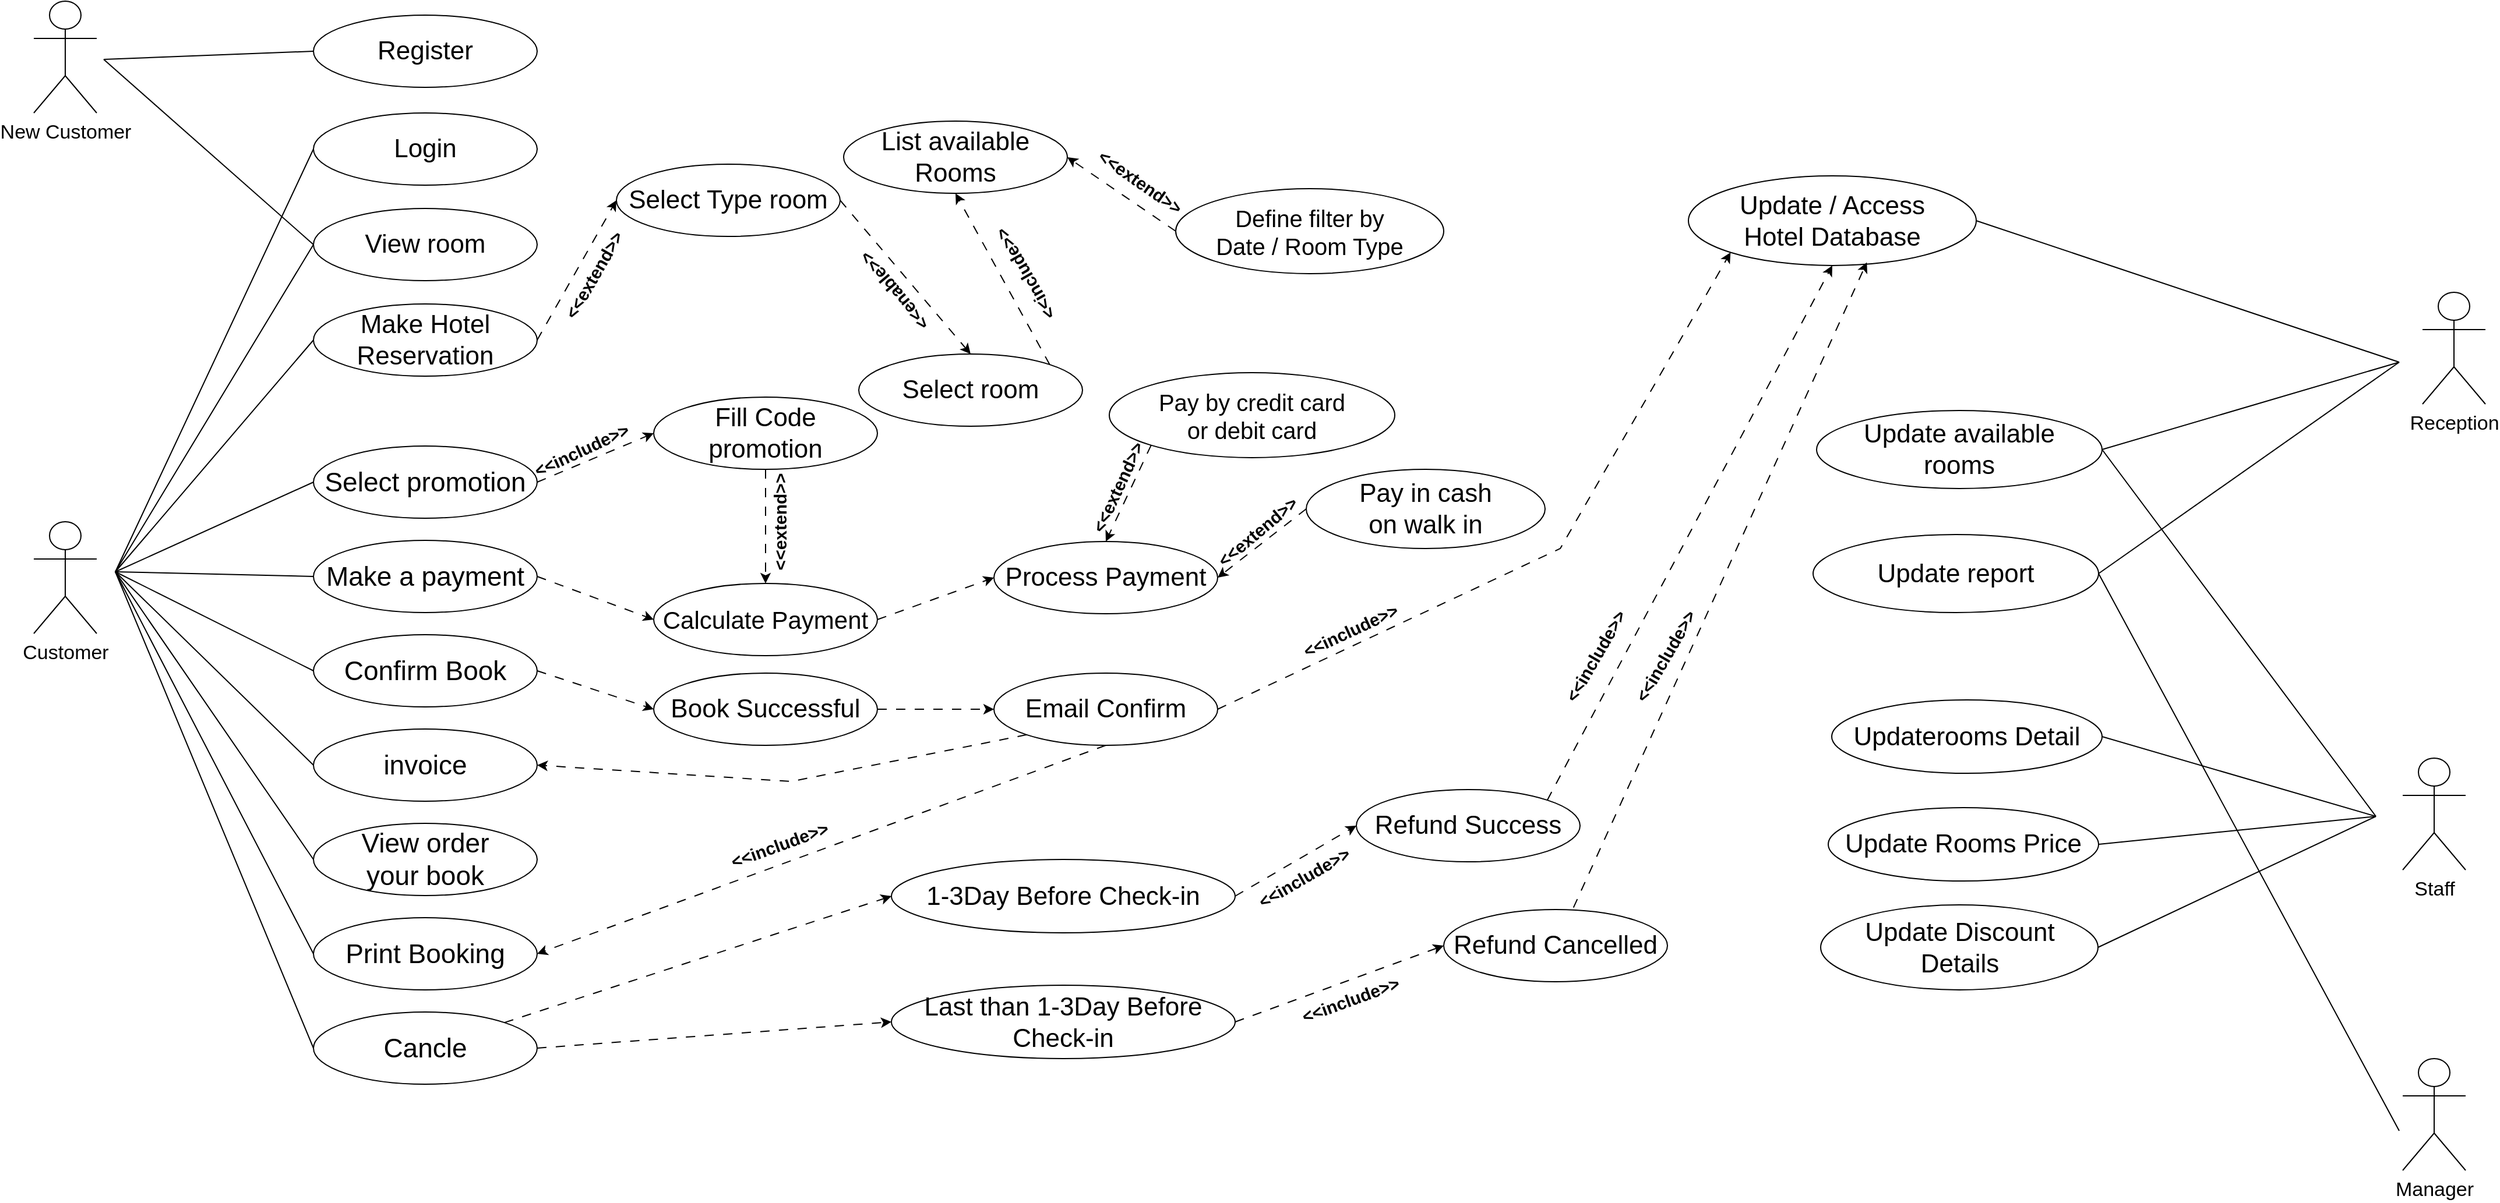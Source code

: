 <mxfile version="21.7.4" type="github">
  <diagram name="Page-1" id="PbKWOQbX_1PaZ53Zm29W">
    <mxGraphModel dx="3660" dy="1973" grid="1" gridSize="10" guides="1" tooltips="1" connect="1" arrows="1" fold="1" page="1" pageScale="1" pageWidth="1100" pageHeight="850" background="#ffffff" math="0" shadow="0">
      <root>
        <mxCell id="0" />
        <mxCell id="1" parent="0" />
        <mxCell id="abd4hCFFGXDO6NItZaRm-1" value="&lt;font style=&quot;font-size: 17px;&quot;&gt;New Customer&lt;/font&gt;" style="shape=umlActor;verticalLabelPosition=bottom;verticalAlign=top;html=1;outlineConnect=0;" parent="1" vertex="1">
          <mxGeometry x="80" y="50" width="54" height="96" as="geometry" />
        </mxCell>
        <mxCell id="HL9QSUcujs9zinH3Ey6S-8" style="edgeStyle=none;shape=connector;rounded=0;orthogonalLoop=1;jettySize=auto;html=1;exitX=0;exitY=0.5;exitDx=0;exitDy=0;labelBackgroundColor=default;fontFamily=Helvetica;fontSize=11;fontColor=default;endArrow=none;endFill=0;" parent="1" source="abd4hCFFGXDO6NItZaRm-3" edge="1">
          <mxGeometry relative="1" as="geometry">
            <mxPoint x="140" y="100" as="targetPoint" />
          </mxGeometry>
        </mxCell>
        <mxCell id="abd4hCFFGXDO6NItZaRm-3" value="&lt;font style=&quot;font-size: 22px;&quot;&gt;Register&lt;/font&gt;" style="ellipse;whiteSpace=wrap;html=1;" parent="1" vertex="1">
          <mxGeometry x="320" y="62" width="192" height="62" as="geometry" />
        </mxCell>
        <mxCell id="HL9QSUcujs9zinH3Ey6S-12" style="edgeStyle=none;shape=connector;rounded=0;orthogonalLoop=1;jettySize=auto;html=1;exitX=0;exitY=0.5;exitDx=0;exitDy=0;labelBackgroundColor=default;fontFamily=Helvetica;fontSize=11;fontColor=default;endArrow=none;endFill=0;" parent="1" source="abd4hCFFGXDO6NItZaRm-5" edge="1">
          <mxGeometry relative="1" as="geometry">
            <mxPoint x="150" y="540" as="targetPoint" />
          </mxGeometry>
        </mxCell>
        <mxCell id="abd4hCFFGXDO6NItZaRm-5" value="&lt;font style=&quot;font-size: 22px;&quot;&gt;Login&lt;/font&gt;" style="ellipse;whiteSpace=wrap;html=1;" parent="1" vertex="1">
          <mxGeometry x="320" y="146" width="192" height="62" as="geometry" />
        </mxCell>
        <mxCell id="HL9QSUcujs9zinH3Ey6S-15" style="edgeStyle=none;shape=connector;rounded=0;orthogonalLoop=1;jettySize=auto;html=1;exitX=0;exitY=0.5;exitDx=0;exitDy=0;labelBackgroundColor=default;fontFamily=Helvetica;fontSize=11;fontColor=default;endArrow=none;endFill=0;" parent="1" source="abd4hCFFGXDO6NItZaRm-6" edge="1">
          <mxGeometry relative="1" as="geometry">
            <mxPoint x="150" y="540" as="targetPoint" />
          </mxGeometry>
        </mxCell>
        <mxCell id="HL9QSUcujs9zinH3Ey6S-35" style="edgeStyle=none;shape=connector;rounded=0;orthogonalLoop=1;jettySize=auto;html=1;exitX=1;exitY=0.5;exitDx=0;exitDy=0;entryX=0;entryY=0.5;entryDx=0;entryDy=0;dashed=1;dashPattern=8 8;labelBackgroundColor=default;strokeColor=default;fontFamily=Helvetica;fontSize=11;fontColor=default;endArrow=classic;endFill=1;" parent="1" source="abd4hCFFGXDO6NItZaRm-6" target="abd4hCFFGXDO6NItZaRm-19" edge="1">
          <mxGeometry relative="1" as="geometry" />
        </mxCell>
        <mxCell id="abd4hCFFGXDO6NItZaRm-6" value="&lt;font style=&quot;font-size: 23px;&quot;&gt;Select promotion&lt;/font&gt;" style="ellipse;whiteSpace=wrap;html=1;" parent="1" vertex="1">
          <mxGeometry x="320" y="432" width="192" height="62" as="geometry" />
        </mxCell>
        <mxCell id="HL9QSUcujs9zinH3Ey6S-14" style="edgeStyle=none;shape=connector;rounded=0;orthogonalLoop=1;jettySize=auto;html=1;exitX=0;exitY=0.5;exitDx=0;exitDy=0;labelBackgroundColor=default;fontFamily=Helvetica;fontSize=11;fontColor=default;endArrow=none;endFill=0;" parent="1" source="abd4hCFFGXDO6NItZaRm-7" edge="1">
          <mxGeometry relative="1" as="geometry">
            <mxPoint x="150" y="540" as="targetPoint" />
          </mxGeometry>
        </mxCell>
        <mxCell id="HL9QSUcujs9zinH3Ey6S-28" style="edgeStyle=none;shape=connector;rounded=0;orthogonalLoop=1;jettySize=auto;html=1;exitX=1;exitY=0.5;exitDx=0;exitDy=0;entryX=0;entryY=0.5;entryDx=0;entryDy=0;labelBackgroundColor=default;fontFamily=Helvetica;fontSize=11;fontColor=default;endArrow=classic;endFill=1;dashed=1;dashPattern=8 8;" parent="1" source="abd4hCFFGXDO6NItZaRm-7" target="abd4hCFFGXDO6NItZaRm-16" edge="1">
          <mxGeometry relative="1" as="geometry" />
        </mxCell>
        <mxCell id="abd4hCFFGXDO6NItZaRm-7" value="&lt;font style=&quot;font-size: 22px;&quot;&gt;Make Hotel Reservation&lt;/font&gt;" style="ellipse;whiteSpace=wrap;html=1;" parent="1" vertex="1">
          <mxGeometry x="320" y="310" width="192" height="62" as="geometry" />
        </mxCell>
        <mxCell id="HL9QSUcujs9zinH3Ey6S-11" style="edgeStyle=none;shape=connector;rounded=0;orthogonalLoop=1;jettySize=auto;html=1;exitX=0;exitY=0.5;exitDx=0;exitDy=0;labelBackgroundColor=default;fontFamily=Helvetica;fontSize=11;fontColor=default;endArrow=none;endFill=0;" parent="1" source="abd4hCFFGXDO6NItZaRm-8" edge="1">
          <mxGeometry relative="1" as="geometry">
            <mxPoint x="140" y="100" as="targetPoint" />
          </mxGeometry>
        </mxCell>
        <mxCell id="HL9QSUcujs9zinH3Ey6S-13" style="edgeStyle=none;shape=connector;rounded=0;orthogonalLoop=1;jettySize=auto;html=1;exitX=0;exitY=0.5;exitDx=0;exitDy=0;labelBackgroundColor=default;fontFamily=Helvetica;fontSize=11;fontColor=default;endArrow=none;endFill=0;" parent="1" source="abd4hCFFGXDO6NItZaRm-8" edge="1">
          <mxGeometry relative="1" as="geometry">
            <mxPoint x="150" y="540" as="targetPoint" />
          </mxGeometry>
        </mxCell>
        <mxCell id="abd4hCFFGXDO6NItZaRm-8" value="&lt;font style=&quot;font-size: 22px;&quot;&gt;View room&lt;/font&gt;" style="ellipse;whiteSpace=wrap;html=1;" parent="1" vertex="1">
          <mxGeometry x="320" y="228" width="192" height="62" as="geometry" />
        </mxCell>
        <mxCell id="abd4hCFFGXDO6NItZaRm-9" value="&lt;font style=&quot;font-size: 17px;&quot;&gt;Customer&lt;/font&gt;" style="shape=umlActor;verticalLabelPosition=bottom;verticalAlign=top;html=1;outlineConnect=0;" parent="1" vertex="1">
          <mxGeometry x="80" y="497" width="54" height="96" as="geometry" />
        </mxCell>
        <mxCell id="HL9QSUcujs9zinH3Ey6S-16" style="edgeStyle=none;shape=connector;rounded=0;orthogonalLoop=1;jettySize=auto;html=1;exitX=0;exitY=0.5;exitDx=0;exitDy=0;labelBackgroundColor=default;fontFamily=Helvetica;fontSize=11;fontColor=default;endArrow=none;endFill=0;" parent="1" source="abd4hCFFGXDO6NItZaRm-10" edge="1">
          <mxGeometry relative="1" as="geometry">
            <mxPoint x="150" y="540" as="targetPoint" />
          </mxGeometry>
        </mxCell>
        <mxCell id="HL9QSUcujs9zinH3Ey6S-37" style="edgeStyle=none;shape=connector;rounded=0;orthogonalLoop=1;jettySize=auto;html=1;exitX=1;exitY=0.5;exitDx=0;exitDy=0;entryX=0;entryY=0.5;entryDx=0;entryDy=0;dashed=1;dashPattern=8 8;labelBackgroundColor=default;strokeColor=default;fontFamily=Helvetica;fontSize=11;fontColor=default;endArrow=classic;endFill=1;" parent="1" source="abd4hCFFGXDO6NItZaRm-10" target="abd4hCFFGXDO6NItZaRm-20" edge="1">
          <mxGeometry relative="1" as="geometry" />
        </mxCell>
        <mxCell id="abd4hCFFGXDO6NItZaRm-10" value="&lt;font style=&quot;font-size: 23px;&quot;&gt;Make a payment&lt;/font&gt;" style="ellipse;whiteSpace=wrap;html=1;" parent="1" vertex="1">
          <mxGeometry x="320" y="513" width="192" height="62" as="geometry" />
        </mxCell>
        <mxCell id="HL9QSUcujs9zinH3Ey6S-17" style="edgeStyle=none;shape=connector;rounded=0;orthogonalLoop=1;jettySize=auto;html=1;exitX=0;exitY=0.5;exitDx=0;exitDy=0;labelBackgroundColor=default;fontFamily=Helvetica;fontSize=11;fontColor=default;endArrow=none;endFill=0;" parent="1" source="abd4hCFFGXDO6NItZaRm-11" edge="1">
          <mxGeometry relative="1" as="geometry">
            <mxPoint x="150" y="540" as="targetPoint" />
          </mxGeometry>
        </mxCell>
        <mxCell id="HL9QSUcujs9zinH3Ey6S-39" style="edgeStyle=none;shape=connector;rounded=0;orthogonalLoop=1;jettySize=auto;html=1;exitX=1;exitY=0.5;exitDx=0;exitDy=0;entryX=0;entryY=0.5;entryDx=0;entryDy=0;dashed=1;dashPattern=8 8;labelBackgroundColor=default;strokeColor=default;fontFamily=Helvetica;fontSize=11;fontColor=default;endArrow=classic;endFill=1;" parent="1" source="abd4hCFFGXDO6NItZaRm-11" target="abd4hCFFGXDO6NItZaRm-21" edge="1">
          <mxGeometry relative="1" as="geometry" />
        </mxCell>
        <mxCell id="abd4hCFFGXDO6NItZaRm-11" value="&lt;font style=&quot;font-size: 23px;&quot;&gt;Confirm Book&lt;/font&gt;" style="ellipse;whiteSpace=wrap;html=1;" parent="1" vertex="1">
          <mxGeometry x="320" y="594" width="192" height="62" as="geometry" />
        </mxCell>
        <mxCell id="HL9QSUcujs9zinH3Ey6S-19" style="edgeStyle=none;shape=connector;rounded=0;orthogonalLoop=1;jettySize=auto;html=1;exitX=0;exitY=0.5;exitDx=0;exitDy=0;labelBackgroundColor=default;fontFamily=Helvetica;fontSize=11;fontColor=default;endArrow=none;endFill=0;" parent="1" source="abd4hCFFGXDO6NItZaRm-12" edge="1">
          <mxGeometry relative="1" as="geometry">
            <mxPoint x="150" y="540" as="targetPoint" />
          </mxGeometry>
        </mxCell>
        <mxCell id="abd4hCFFGXDO6NItZaRm-12" value="&lt;font style=&quot;font-size: 23px;&quot;&gt;View order&lt;br&gt;your book&lt;/font&gt;" style="ellipse;whiteSpace=wrap;html=1;" parent="1" vertex="1">
          <mxGeometry x="320" y="756" width="192" height="62" as="geometry" />
        </mxCell>
        <mxCell id="HL9QSUcujs9zinH3Ey6S-18" style="edgeStyle=none;shape=connector;rounded=0;orthogonalLoop=1;jettySize=auto;html=1;exitX=0;exitY=0.5;exitDx=0;exitDy=0;labelBackgroundColor=default;fontFamily=Helvetica;fontSize=11;fontColor=default;endArrow=none;endFill=0;" parent="1" source="abd4hCFFGXDO6NItZaRm-13" edge="1">
          <mxGeometry relative="1" as="geometry">
            <mxPoint x="150" y="540" as="targetPoint" />
          </mxGeometry>
        </mxCell>
        <mxCell id="abd4hCFFGXDO6NItZaRm-13" value="&lt;font style=&quot;font-size: 23px;&quot;&gt;invoice&lt;/font&gt;" style="ellipse;whiteSpace=wrap;html=1;" parent="1" vertex="1">
          <mxGeometry x="320" y="675" width="192" height="62" as="geometry" />
        </mxCell>
        <mxCell id="HL9QSUcujs9zinH3Ey6S-21" style="edgeStyle=none;shape=connector;rounded=0;orthogonalLoop=1;jettySize=auto;html=1;exitX=0;exitY=0.5;exitDx=0;exitDy=0;labelBackgroundColor=default;fontFamily=Helvetica;fontSize=11;fontColor=default;endArrow=none;endFill=0;" parent="1" source="abd4hCFFGXDO6NItZaRm-14" edge="1">
          <mxGeometry relative="1" as="geometry">
            <mxPoint x="150" y="540" as="targetPoint" />
          </mxGeometry>
        </mxCell>
        <mxCell id="HL9QSUcujs9zinH3Ey6S-43" style="edgeStyle=none;shape=connector;rounded=0;orthogonalLoop=1;jettySize=auto;html=1;exitX=1;exitY=0;exitDx=0;exitDy=0;entryX=0;entryY=0.5;entryDx=0;entryDy=0;dashed=1;dashPattern=8 8;labelBackgroundColor=default;strokeColor=default;fontFamily=Helvetica;fontSize=11;fontColor=default;endArrow=classic;endFill=1;" parent="1" source="abd4hCFFGXDO6NItZaRm-14" target="abd4hCFFGXDO6NItZaRm-40" edge="1">
          <mxGeometry relative="1" as="geometry" />
        </mxCell>
        <mxCell id="HL9QSUcujs9zinH3Ey6S-44" style="edgeStyle=none;shape=connector;rounded=0;orthogonalLoop=1;jettySize=auto;html=1;exitX=1;exitY=0.5;exitDx=0;exitDy=0;entryX=0;entryY=0.5;entryDx=0;entryDy=0;dashed=1;dashPattern=8 8;labelBackgroundColor=default;strokeColor=default;fontFamily=Helvetica;fontSize=11;fontColor=default;endArrow=classic;endFill=1;" parent="1" source="abd4hCFFGXDO6NItZaRm-14" target="abd4hCFFGXDO6NItZaRm-41" edge="1">
          <mxGeometry relative="1" as="geometry" />
        </mxCell>
        <mxCell id="abd4hCFFGXDO6NItZaRm-14" value="&lt;font style=&quot;font-size: 23px;&quot;&gt;Cancle&lt;/font&gt;" style="ellipse;whiteSpace=wrap;html=1;" parent="1" vertex="1">
          <mxGeometry x="320" y="918" width="192" height="62" as="geometry" />
        </mxCell>
        <mxCell id="HL9QSUcujs9zinH3Ey6S-20" style="edgeStyle=none;shape=connector;rounded=0;orthogonalLoop=1;jettySize=auto;html=1;exitX=0;exitY=0.5;exitDx=0;exitDy=0;labelBackgroundColor=default;fontFamily=Helvetica;fontSize=11;fontColor=default;endArrow=none;endFill=0;" parent="1" source="abd4hCFFGXDO6NItZaRm-15" edge="1">
          <mxGeometry relative="1" as="geometry">
            <mxPoint x="150" y="540" as="targetPoint" />
          </mxGeometry>
        </mxCell>
        <mxCell id="abd4hCFFGXDO6NItZaRm-15" value="&lt;font style=&quot;font-size: 23px;&quot;&gt;Print Booking&lt;/font&gt;" style="ellipse;whiteSpace=wrap;html=1;" parent="1" vertex="1">
          <mxGeometry x="320" y="837" width="192" height="62" as="geometry" />
        </mxCell>
        <mxCell id="HL9QSUcujs9zinH3Ey6S-29" style="edgeStyle=none;shape=connector;rounded=0;orthogonalLoop=1;jettySize=auto;html=1;exitX=1;exitY=0.5;exitDx=0;exitDy=0;entryX=0.5;entryY=0;entryDx=0;entryDy=0;dashed=1;dashPattern=8 8;labelBackgroundColor=default;strokeColor=default;fontFamily=Helvetica;fontSize=11;fontColor=default;endArrow=classic;endFill=1;" parent="1" source="abd4hCFFGXDO6NItZaRm-16" target="abd4hCFFGXDO6NItZaRm-17" edge="1">
          <mxGeometry relative="1" as="geometry" />
        </mxCell>
        <mxCell id="abd4hCFFGXDO6NItZaRm-16" value="&lt;font style=&quot;font-size: 22px;&quot;&gt;Select Type room&lt;/font&gt;" style="ellipse;whiteSpace=wrap;html=1;" parent="1" vertex="1">
          <mxGeometry x="580" y="190" width="192" height="62" as="geometry" />
        </mxCell>
        <mxCell id="HL9QSUcujs9zinH3Ey6S-30" style="edgeStyle=none;shape=connector;rounded=0;orthogonalLoop=1;jettySize=auto;html=1;exitX=1;exitY=0;exitDx=0;exitDy=0;entryX=0.5;entryY=1;entryDx=0;entryDy=0;dashed=1;dashPattern=8 8;labelBackgroundColor=default;strokeColor=default;fontFamily=Helvetica;fontSize=11;fontColor=default;endArrow=classic;endFill=1;" parent="1" source="abd4hCFFGXDO6NItZaRm-17" target="abd4hCFFGXDO6NItZaRm-18" edge="1">
          <mxGeometry relative="1" as="geometry" />
        </mxCell>
        <mxCell id="abd4hCFFGXDO6NItZaRm-17" value="&lt;font style=&quot;font-size: 22px;&quot;&gt;Select room&lt;/font&gt;" style="ellipse;whiteSpace=wrap;html=1;" parent="1" vertex="1">
          <mxGeometry x="788" y="353" width="192" height="62" as="geometry" />
        </mxCell>
        <mxCell id="abd4hCFFGXDO6NItZaRm-18" value="&lt;font style=&quot;font-size: 22px;&quot;&gt;List available Rooms&lt;/font&gt;" style="ellipse;whiteSpace=wrap;html=1;" parent="1" vertex="1">
          <mxGeometry x="775" y="153" width="192" height="62" as="geometry" />
        </mxCell>
        <mxCell id="HL9QSUcujs9zinH3Ey6S-36" style="edgeStyle=none;shape=connector;rounded=0;orthogonalLoop=1;jettySize=auto;html=1;exitX=0.5;exitY=1;exitDx=0;exitDy=0;entryX=0.5;entryY=0;entryDx=0;entryDy=0;dashed=1;dashPattern=8 8;labelBackgroundColor=default;strokeColor=default;fontFamily=Helvetica;fontSize=11;fontColor=default;endArrow=classic;endFill=1;" parent="1" source="abd4hCFFGXDO6NItZaRm-19" target="abd4hCFFGXDO6NItZaRm-20" edge="1">
          <mxGeometry relative="1" as="geometry" />
        </mxCell>
        <mxCell id="abd4hCFFGXDO6NItZaRm-19" value="&lt;font style=&quot;font-size: 22px;&quot;&gt;Fill Code promotion&lt;/font&gt;" style="ellipse;whiteSpace=wrap;html=1;" parent="1" vertex="1">
          <mxGeometry x="612" y="390" width="192" height="62" as="geometry" />
        </mxCell>
        <mxCell id="HL9QSUcujs9zinH3Ey6S-38" style="edgeStyle=none;shape=connector;rounded=0;orthogonalLoop=1;jettySize=auto;html=1;exitX=1;exitY=0.5;exitDx=0;exitDy=0;entryX=0;entryY=0.5;entryDx=0;entryDy=0;dashed=1;dashPattern=8 8;labelBackgroundColor=default;strokeColor=default;fontFamily=Helvetica;fontSize=11;fontColor=default;endArrow=classic;endFill=1;" parent="1" source="abd4hCFFGXDO6NItZaRm-20" target="abd4hCFFGXDO6NItZaRm-23" edge="1">
          <mxGeometry relative="1" as="geometry" />
        </mxCell>
        <mxCell id="abd4hCFFGXDO6NItZaRm-20" value="&lt;font style=&quot;font-size: 21px;&quot;&gt;Calculate Payment&lt;/font&gt;" style="ellipse;whiteSpace=wrap;html=1;" parent="1" vertex="1">
          <mxGeometry x="612" y="550" width="192" height="62" as="geometry" />
        </mxCell>
        <mxCell id="HL9QSUcujs9zinH3Ey6S-40" style="edgeStyle=none;shape=connector;rounded=0;orthogonalLoop=1;jettySize=auto;html=1;exitX=1;exitY=0.5;exitDx=0;exitDy=0;entryX=0;entryY=0.5;entryDx=0;entryDy=0;dashed=1;dashPattern=8 8;labelBackgroundColor=default;strokeColor=default;fontFamily=Helvetica;fontSize=11;fontColor=default;endArrow=classic;endFill=1;" parent="1" source="abd4hCFFGXDO6NItZaRm-21" target="abd4hCFFGXDO6NItZaRm-22" edge="1">
          <mxGeometry relative="1" as="geometry" />
        </mxCell>
        <mxCell id="abd4hCFFGXDO6NItZaRm-21" value="&lt;font style=&quot;font-size: 22px;&quot;&gt;Book Successful&lt;/font&gt;" style="ellipse;whiteSpace=wrap;html=1;" parent="1" vertex="1">
          <mxGeometry x="612" y="627" width="192" height="62" as="geometry" />
        </mxCell>
        <mxCell id="HL9QSUcujs9zinH3Ey6S-41" style="edgeStyle=none;shape=connector;rounded=0;orthogonalLoop=1;jettySize=auto;html=1;exitX=0;exitY=1;exitDx=0;exitDy=0;entryX=1;entryY=0.5;entryDx=0;entryDy=0;dashed=1;dashPattern=8 8;labelBackgroundColor=default;strokeColor=default;fontFamily=Helvetica;fontSize=11;fontColor=default;endArrow=classic;endFill=1;" parent="1" source="abd4hCFFGXDO6NItZaRm-22" target="abd4hCFFGXDO6NItZaRm-13" edge="1">
          <mxGeometry relative="1" as="geometry">
            <Array as="points">
              <mxPoint x="730" y="720" />
            </Array>
          </mxGeometry>
        </mxCell>
        <mxCell id="HL9QSUcujs9zinH3Ey6S-42" style="edgeStyle=none;shape=connector;rounded=0;orthogonalLoop=1;jettySize=auto;html=1;exitX=0.5;exitY=1;exitDx=0;exitDy=0;entryX=1;entryY=0.5;entryDx=0;entryDy=0;dashed=1;dashPattern=8 8;labelBackgroundColor=default;strokeColor=default;fontFamily=Helvetica;fontSize=11;fontColor=default;endArrow=classic;endFill=1;" parent="1" source="abd4hCFFGXDO6NItZaRm-22" target="abd4hCFFGXDO6NItZaRm-15" edge="1">
          <mxGeometry relative="1" as="geometry" />
        </mxCell>
        <mxCell id="HL9QSUcujs9zinH3Ey6S-47" style="edgeStyle=none;shape=connector;rounded=0;orthogonalLoop=1;jettySize=auto;html=1;exitX=1;exitY=0.5;exitDx=0;exitDy=0;entryX=0;entryY=1;entryDx=0;entryDy=0;dashed=1;dashPattern=8 8;labelBackgroundColor=default;strokeColor=default;fontFamily=Helvetica;fontSize=11;fontColor=default;endArrow=classic;endFill=1;" parent="1" source="abd4hCFFGXDO6NItZaRm-22" target="abd4hCFFGXDO6NItZaRm-32" edge="1">
          <mxGeometry relative="1" as="geometry">
            <Array as="points">
              <mxPoint x="1390" y="520" />
            </Array>
          </mxGeometry>
        </mxCell>
        <mxCell id="abd4hCFFGXDO6NItZaRm-22" value="&lt;font style=&quot;font-size: 22px;&quot;&gt;Email Confirm&lt;/font&gt;" style="ellipse;whiteSpace=wrap;html=1;" parent="1" vertex="1">
          <mxGeometry x="904" y="627" width="192" height="62" as="geometry" />
        </mxCell>
        <mxCell id="abd4hCFFGXDO6NItZaRm-23" value="&lt;font style=&quot;font-size: 22px;&quot;&gt;Process Payment&lt;/font&gt;" style="ellipse;whiteSpace=wrap;html=1;" parent="1" vertex="1">
          <mxGeometry x="904" y="514" width="192" height="62" as="geometry" />
        </mxCell>
        <mxCell id="HL9QSUcujs9zinH3Ey6S-33" style="edgeStyle=none;shape=connector;rounded=0;orthogonalLoop=1;jettySize=auto;html=1;exitX=0;exitY=1;exitDx=0;exitDy=0;entryX=0.5;entryY=0;entryDx=0;entryDy=0;dashed=1;dashPattern=8 8;labelBackgroundColor=default;strokeColor=default;fontFamily=Helvetica;fontSize=11;fontColor=default;endArrow=classic;endFill=1;" parent="1" source="abd4hCFFGXDO6NItZaRm-24" target="abd4hCFFGXDO6NItZaRm-23" edge="1">
          <mxGeometry relative="1" as="geometry" />
        </mxCell>
        <mxCell id="abd4hCFFGXDO6NItZaRm-24" value="&lt;font style=&quot;font-size: 20px;&quot;&gt;Pay by credit card&lt;br&gt;or debit card&lt;/font&gt;" style="ellipse;whiteSpace=wrap;html=1;" parent="1" vertex="1">
          <mxGeometry x="1003" y="369" width="245" height="73" as="geometry" />
        </mxCell>
        <mxCell id="HL9QSUcujs9zinH3Ey6S-34" style="edgeStyle=none;shape=connector;rounded=0;orthogonalLoop=1;jettySize=auto;html=1;exitX=0;exitY=0.5;exitDx=0;exitDy=0;entryX=1;entryY=0.5;entryDx=0;entryDy=0;dashed=1;dashPattern=8 8;labelBackgroundColor=default;strokeColor=default;fontFamily=Helvetica;fontSize=11;fontColor=default;endArrow=classic;endFill=1;" parent="1" source="abd4hCFFGXDO6NItZaRm-25" target="abd4hCFFGXDO6NItZaRm-23" edge="1">
          <mxGeometry relative="1" as="geometry" />
        </mxCell>
        <mxCell id="abd4hCFFGXDO6NItZaRm-25" value="&lt;font style=&quot;font-size: 22px;&quot;&gt;Pay in cash&lt;br&gt;on walk in&lt;/font&gt;" style="ellipse;whiteSpace=wrap;html=1;" parent="1" vertex="1">
          <mxGeometry x="1172" y="452" width="205" height="68" as="geometry" />
        </mxCell>
        <mxCell id="abd4hCFFGXDO6NItZaRm-28" value="&lt;font style=&quot;font-size: 17px;&quot;&gt;Reception&lt;/font&gt;" style="shape=umlActor;verticalLabelPosition=bottom;verticalAlign=top;html=1;outlineConnect=0;" parent="1" vertex="1">
          <mxGeometry x="2130" y="300" width="54" height="96" as="geometry" />
        </mxCell>
        <mxCell id="HL9QSUcujs9zinH3Ey6S-22" style="edgeStyle=none;shape=connector;rounded=0;orthogonalLoop=1;jettySize=auto;html=1;exitX=1;exitY=0.5;exitDx=0;exitDy=0;labelBackgroundColor=default;fontFamily=Helvetica;fontSize=11;fontColor=default;endArrow=none;endFill=0;" parent="1" source="abd4hCFFGXDO6NItZaRm-32" edge="1">
          <mxGeometry relative="1" as="geometry">
            <mxPoint x="2110" y="360" as="targetPoint" />
          </mxGeometry>
        </mxCell>
        <mxCell id="abd4hCFFGXDO6NItZaRm-32" value="&lt;font style=&quot;font-size: 22px;&quot;&gt;Update / Access&lt;br&gt;Hotel Database&lt;/font&gt;" style="ellipse;whiteSpace=wrap;html=1;" parent="1" vertex="1">
          <mxGeometry x="1500" y="200" width="247" height="77" as="geometry" />
        </mxCell>
        <mxCell id="HL9QSUcujs9zinH3Ey6S-24" style="edgeStyle=none;shape=connector;rounded=0;orthogonalLoop=1;jettySize=auto;html=1;exitX=1;exitY=0.5;exitDx=0;exitDy=0;labelBackgroundColor=default;fontFamily=Helvetica;fontSize=11;fontColor=default;endArrow=none;endFill=0;" parent="1" source="abd4hCFFGXDO6NItZaRm-34" edge="1">
          <mxGeometry relative="1" as="geometry">
            <mxPoint x="2110" y="360" as="targetPoint" />
          </mxGeometry>
        </mxCell>
        <mxCell id="abd4hCFFGXDO6NItZaRm-34" value="&lt;font style=&quot;font-size: 22px;&quot;&gt;Update available&lt;br&gt;rooms&lt;/font&gt;" style="ellipse;whiteSpace=wrap;html=1;" parent="1" vertex="1">
          <mxGeometry x="1610" y="401.5" width="245" height="67" as="geometry" />
        </mxCell>
        <mxCell id="HL9QSUcujs9zinH3Ey6S-48" style="edgeStyle=none;shape=connector;rounded=0;orthogonalLoop=1;jettySize=auto;html=1;exitX=1;exitY=0;exitDx=0;exitDy=0;entryX=0.5;entryY=1;entryDx=0;entryDy=0;dashed=1;dashPattern=8 8;labelBackgroundColor=default;strokeColor=default;fontFamily=Helvetica;fontSize=11;fontColor=default;endArrow=classic;endFill=1;" parent="1" source="abd4hCFFGXDO6NItZaRm-37" target="abd4hCFFGXDO6NItZaRm-32" edge="1">
          <mxGeometry relative="1" as="geometry">
            <Array as="points" />
          </mxGeometry>
        </mxCell>
        <mxCell id="abd4hCFFGXDO6NItZaRm-37" value="&lt;font style=&quot;font-size: 22px;&quot;&gt;Refund Success&lt;/font&gt;" style="ellipse;whiteSpace=wrap;html=1;" parent="1" vertex="1">
          <mxGeometry x="1215" y="727" width="192" height="62" as="geometry" />
        </mxCell>
        <mxCell id="HL9QSUcujs9zinH3Ey6S-49" style="shape=connector;rounded=0;orthogonalLoop=1;jettySize=auto;html=1;exitX=0.58;exitY=-0.027;exitDx=0;exitDy=0;entryX=0.62;entryY=0.964;entryDx=0;entryDy=0;dashed=1;dashPattern=8 8;labelBackgroundColor=default;strokeColor=default;fontFamily=Helvetica;fontSize=11;fontColor=default;endArrow=classic;endFill=1;exitPerimeter=0;entryPerimeter=0;" parent="1" source="abd4hCFFGXDO6NItZaRm-38" target="abd4hCFFGXDO6NItZaRm-32" edge="1">
          <mxGeometry relative="1" as="geometry">
            <mxPoint x="1487.986" y="931.942" as="sourcePoint" />
          </mxGeometry>
        </mxCell>
        <mxCell id="abd4hCFFGXDO6NItZaRm-38" value="&lt;font style=&quot;font-size: 22px;&quot;&gt;Refund Cancelled&lt;/font&gt;" style="ellipse;whiteSpace=wrap;html=1;" parent="1" vertex="1">
          <mxGeometry x="1290" y="830" width="192" height="62" as="geometry" />
        </mxCell>
        <mxCell id="HL9QSUcujs9zinH3Ey6S-45" style="edgeStyle=none;shape=connector;rounded=0;orthogonalLoop=1;jettySize=auto;html=1;exitX=1;exitY=0.5;exitDx=0;exitDy=0;entryX=0;entryY=0.5;entryDx=0;entryDy=0;dashed=1;dashPattern=8 8;labelBackgroundColor=default;strokeColor=default;fontFamily=Helvetica;fontSize=11;fontColor=default;endArrow=classic;endFill=1;" parent="1" source="abd4hCFFGXDO6NItZaRm-40" target="abd4hCFFGXDO6NItZaRm-37" edge="1">
          <mxGeometry relative="1" as="geometry" />
        </mxCell>
        <mxCell id="abd4hCFFGXDO6NItZaRm-40" value="&lt;font style=&quot;font-size: 22px;&quot;&gt;1-3Day Before Check-in&lt;/font&gt;" style="ellipse;whiteSpace=wrap;html=1;" parent="1" vertex="1">
          <mxGeometry x="816" y="787" width="295" height="63" as="geometry" />
        </mxCell>
        <mxCell id="HL9QSUcujs9zinH3Ey6S-46" style="edgeStyle=none;shape=connector;rounded=0;orthogonalLoop=1;jettySize=auto;html=1;exitX=1;exitY=0.5;exitDx=0;exitDy=0;entryX=0;entryY=0.5;entryDx=0;entryDy=0;dashed=1;dashPattern=8 8;labelBackgroundColor=default;strokeColor=default;fontFamily=Helvetica;fontSize=11;fontColor=default;endArrow=classic;endFill=1;" parent="1" source="abd4hCFFGXDO6NItZaRm-41" target="abd4hCFFGXDO6NItZaRm-38" edge="1">
          <mxGeometry relative="1" as="geometry" />
        </mxCell>
        <mxCell id="abd4hCFFGXDO6NItZaRm-41" value="&lt;font style=&quot;font-size: 22px;&quot;&gt;Last than 1-3Day Before Check-in&lt;/font&gt;" style="ellipse;whiteSpace=wrap;html=1;" parent="1" vertex="1">
          <mxGeometry x="816" y="895" width="295" height="63" as="geometry" />
        </mxCell>
        <mxCell id="abd4hCFFGXDO6NItZaRm-44" value="&lt;font style=&quot;font-size: 17px;&quot;&gt;Manager&lt;/font&gt;" style="shape=umlActor;verticalLabelPosition=bottom;verticalAlign=top;html=1;outlineConnect=0;" parent="1" vertex="1">
          <mxGeometry x="2113" y="958" width="54" height="96" as="geometry" />
        </mxCell>
        <mxCell id="abd4hCFFGXDO6NItZaRm-45" value="&lt;font style=&quot;font-size: 17px;&quot;&gt;Staff&lt;/font&gt;" style="shape=umlActor;verticalLabelPosition=bottom;verticalAlign=top;html=1;outlineConnect=0;" parent="1" vertex="1">
          <mxGeometry x="2113" y="700" width="54" height="96" as="geometry" />
        </mxCell>
        <mxCell id="HL9QSUcujs9zinH3Ey6S-32" style="edgeStyle=none;shape=connector;rounded=0;orthogonalLoop=1;jettySize=auto;html=1;exitX=0;exitY=0.5;exitDx=0;exitDy=0;entryX=1;entryY=0.5;entryDx=0;entryDy=0;dashed=1;dashPattern=8 8;labelBackgroundColor=default;strokeColor=default;fontFamily=Helvetica;fontSize=11;fontColor=default;endArrow=classic;endFill=1;" parent="1" source="HL9QSUcujs9zinH3Ey6S-31" target="abd4hCFFGXDO6NItZaRm-18" edge="1">
          <mxGeometry relative="1" as="geometry" />
        </mxCell>
        <mxCell id="HL9QSUcujs9zinH3Ey6S-31" value="&lt;span style=&quot;font-size: 20px;&quot;&gt;Define filter by &lt;br&gt;Date / Room Type&lt;/span&gt;" style="ellipse;whiteSpace=wrap;html=1;" parent="1" vertex="1">
          <mxGeometry x="1060" y="211" width="230" height="73" as="geometry" />
        </mxCell>
        <mxCell id="HL9QSUcujs9zinH3Ey6S-50" value="&lt;font style=&quot;font-size: 15px;&quot;&gt;&lt;b&gt;&amp;lt;&amp;lt;include&amp;gt;&amp;gt;&lt;/b&gt;&lt;/font&gt;" style="text;html=1;strokeColor=none;fillColor=none;align=center;verticalAlign=middle;whiteSpace=wrap;rounded=0;fontSize=11;fontFamily=Helvetica;fontColor=default;rotation=-20;" parent="1" vertex="1">
          <mxGeometry x="1180" y="892" width="60" height="30" as="geometry" />
        </mxCell>
        <mxCell id="HL9QSUcujs9zinH3Ey6S-51" value="&lt;font style=&quot;font-size: 15px;&quot;&gt;&lt;b&gt;&amp;lt;&amp;lt;include&amp;gt;&amp;gt;&lt;/b&gt;&lt;/font&gt;" style="text;html=1;strokeColor=none;fillColor=none;align=center;verticalAlign=middle;whiteSpace=wrap;rounded=0;fontSize=11;fontFamily=Helvetica;fontColor=default;rotation=-30;" parent="1" vertex="1">
          <mxGeometry x="1140" y="787" width="60" height="30" as="geometry" />
        </mxCell>
        <mxCell id="HL9QSUcujs9zinH3Ey6S-52" value="&lt;font style=&quot;font-size: 15px;&quot;&gt;&lt;b&gt;&amp;lt;&amp;lt;include&amp;gt;&amp;gt;&lt;/b&gt;&lt;/font&gt;" style="text;html=1;strokeColor=none;fillColor=none;align=center;verticalAlign=middle;whiteSpace=wrap;rounded=0;fontSize=11;fontFamily=Helvetica;fontColor=default;rotation=-60;" parent="1" vertex="1">
          <mxGeometry x="1450" y="597" width="60" height="30" as="geometry" />
        </mxCell>
        <mxCell id="HL9QSUcujs9zinH3Ey6S-53" value="&lt;font style=&quot;font-size: 15px;&quot;&gt;&lt;b&gt;&amp;lt;&amp;lt;include&amp;gt;&amp;gt;&lt;/b&gt;&lt;/font&gt;" style="text;html=1;strokeColor=none;fillColor=none;align=center;verticalAlign=middle;whiteSpace=wrap;rounded=0;fontSize=11;fontFamily=Helvetica;fontColor=default;rotation=-60;" parent="1" vertex="1">
          <mxGeometry x="1390" y="597" width="60" height="30" as="geometry" />
        </mxCell>
        <mxCell id="HL9QSUcujs9zinH3Ey6S-54" value="&lt;font style=&quot;font-size: 15px;&quot;&gt;&lt;b&gt;&amp;lt;&amp;lt;include&amp;gt;&amp;gt;&lt;/b&gt;&lt;/font&gt;" style="text;html=1;strokeColor=none;fillColor=none;align=center;verticalAlign=middle;whiteSpace=wrap;rounded=0;fontSize=11;fontFamily=Helvetica;fontColor=default;rotation=-25;" parent="1" vertex="1">
          <mxGeometry x="1180" y="575" width="60" height="30" as="geometry" />
        </mxCell>
        <mxCell id="HL9QSUcujs9zinH3Ey6S-55" value="&lt;span style=&quot;font-size: 15px;&quot;&gt;&lt;b&gt;&amp;lt;&amp;lt;extend&amp;gt;&amp;gt;&lt;/b&gt;&lt;/span&gt;" style="text;html=1;strokeColor=none;fillColor=none;align=center;verticalAlign=middle;whiteSpace=wrap;rounded=0;fontSize=11;fontFamily=Helvetica;fontColor=default;rotation=-40;" parent="1" vertex="1">
          <mxGeometry x="1100" y="490" width="60" height="30" as="geometry" />
        </mxCell>
        <mxCell id="HL9QSUcujs9zinH3Ey6S-56" value="&lt;span style=&quot;font-size: 15px;&quot;&gt;&lt;b&gt;&amp;lt;&amp;lt;extend&amp;gt;&amp;gt;&lt;/b&gt;&lt;/span&gt;" style="text;html=1;strokeColor=none;fillColor=none;align=center;verticalAlign=middle;whiteSpace=wrap;rounded=0;fontSize=11;fontFamily=Helvetica;fontColor=default;rotation=-65;" parent="1" vertex="1">
          <mxGeometry x="980" y="452" width="60" height="30" as="geometry" />
        </mxCell>
        <mxCell id="HL9QSUcujs9zinH3Ey6S-58" value="&lt;font style=&quot;font-size: 15px;&quot;&gt;&lt;b&gt;&amp;lt;&amp;lt;include&amp;gt;&amp;gt;&lt;/b&gt;&lt;/font&gt;" style="text;html=1;strokeColor=none;fillColor=none;align=center;verticalAlign=middle;whiteSpace=wrap;rounded=0;fontSize=11;fontFamily=Helvetica;fontColor=default;rotation=-120;" parent="1" vertex="1">
          <mxGeometry x="900" y="269.5" width="60" height="30" as="geometry" />
        </mxCell>
        <mxCell id="HL9QSUcujs9zinH3Ey6S-59" value="&lt;font style=&quot;font-size: 15px;&quot;&gt;&lt;b&gt;&amp;lt;&amp;lt;enable&amp;gt;&amp;gt;&lt;/b&gt;&lt;/font&gt;" style="text;html=1;strokeColor=none;fillColor=none;align=center;verticalAlign=middle;whiteSpace=wrap;rounded=0;fontSize=11;fontFamily=Helvetica;fontColor=default;rotation=-130;" parent="1" vertex="1">
          <mxGeometry x="788" y="284" width="60" height="30" as="geometry" />
        </mxCell>
        <mxCell id="HL9QSUcujs9zinH3Ey6S-60" value="&lt;span style=&quot;font-size: 15px;&quot;&gt;&lt;b&gt;&amp;lt;&amp;lt;extend&amp;gt;&amp;gt;&lt;/b&gt;&lt;/span&gt;" style="text;html=1;strokeColor=none;fillColor=none;align=center;verticalAlign=middle;whiteSpace=wrap;rounded=0;fontSize=11;fontFamily=Helvetica;fontColor=default;rotation=35;" parent="1" vertex="1">
          <mxGeometry x="1000" y="190" width="60" height="30" as="geometry" />
        </mxCell>
        <mxCell id="HL9QSUcujs9zinH3Ey6S-62" value="&lt;span style=&quot;font-size: 15px;&quot;&gt;&lt;b&gt;&amp;lt;&amp;lt;extend&amp;gt;&amp;gt;&lt;/b&gt;&lt;/span&gt;" style="text;html=1;strokeColor=none;fillColor=none;align=center;verticalAlign=middle;whiteSpace=wrap;rounded=0;fontSize=11;fontFamily=Helvetica;fontColor=default;rotation=-60;" parent="1" vertex="1">
          <mxGeometry x="530" y="269.5" width="60" height="30" as="geometry" />
        </mxCell>
        <mxCell id="HL9QSUcujs9zinH3Ey6S-63" value="&lt;font style=&quot;font-size: 15px;&quot;&gt;&lt;b&gt;&amp;lt;&amp;lt;include&amp;gt;&amp;gt;&lt;/b&gt;&lt;/font&gt;" style="text;html=1;strokeColor=none;fillColor=none;align=center;verticalAlign=middle;whiteSpace=wrap;rounded=0;fontSize=11;fontFamily=Helvetica;fontColor=default;rotation=-25;" parent="1" vertex="1">
          <mxGeometry x="520" y="420" width="60" height="30" as="geometry" />
        </mxCell>
        <mxCell id="HL9QSUcujs9zinH3Ey6S-65" value="&lt;span style=&quot;font-size: 15px;&quot;&gt;&lt;b&gt;&amp;lt;&amp;lt;extend&amp;gt;&amp;gt;&lt;/b&gt;&lt;/span&gt;" style="text;html=1;strokeColor=none;fillColor=none;align=center;verticalAlign=middle;whiteSpace=wrap;rounded=0;fontSize=11;fontFamily=Helvetica;fontColor=default;rotation=-90;" parent="1" vertex="1">
          <mxGeometry x="690" y="482" width="60" height="30" as="geometry" />
        </mxCell>
        <mxCell id="HL9QSUcujs9zinH3Ey6S-66" value="&lt;font style=&quot;font-size: 15px;&quot;&gt;&lt;b&gt;&amp;lt;&amp;lt;include&amp;gt;&amp;gt;&lt;/b&gt;&lt;/font&gt;" style="text;html=1;strokeColor=none;fillColor=none;align=center;verticalAlign=middle;whiteSpace=wrap;rounded=0;fontSize=11;fontFamily=Helvetica;fontColor=default;rotation=-20;" parent="1" vertex="1">
          <mxGeometry x="690" y="759" width="60" height="30" as="geometry" />
        </mxCell>
        <mxCell id="GftgdVyr85LCpUTzxrJk-1" style="edgeStyle=none;shape=connector;rounded=0;orthogonalLoop=1;jettySize=auto;html=1;exitX=1;exitY=0.5;exitDx=0;exitDy=0;labelBackgroundColor=default;fontFamily=Helvetica;fontSize=11;fontColor=default;endArrow=none;endFill=0;" edge="1" parent="1" source="GftgdVyr85LCpUTzxrJk-2">
          <mxGeometry relative="1" as="geometry">
            <mxPoint x="2090" y="750" as="targetPoint" />
          </mxGeometry>
        </mxCell>
        <mxCell id="GftgdVyr85LCpUTzxrJk-2" value="&lt;font style=&quot;font-size: 22px;&quot;&gt;Updaterooms Detail&lt;/font&gt;" style="ellipse;whiteSpace=wrap;html=1;" vertex="1" parent="1">
          <mxGeometry x="1623" y="650" width="232" height="63" as="geometry" />
        </mxCell>
        <mxCell id="GftgdVyr85LCpUTzxrJk-5" style="edgeStyle=none;shape=connector;rounded=0;orthogonalLoop=1;jettySize=auto;html=1;exitX=1;exitY=0.5;exitDx=0;exitDy=0;labelBackgroundColor=default;fontFamily=Helvetica;fontSize=11;fontColor=default;endArrow=none;endFill=0;" edge="1" parent="1" source="GftgdVyr85LCpUTzxrJk-6">
          <mxGeometry relative="1" as="geometry">
            <mxPoint x="2090" y="750" as="targetPoint" />
          </mxGeometry>
        </mxCell>
        <mxCell id="GftgdVyr85LCpUTzxrJk-6" value="&lt;font style=&quot;font-size: 22px;&quot;&gt;Update Rooms Price&lt;/font&gt;" style="ellipse;whiteSpace=wrap;html=1;" vertex="1" parent="1">
          <mxGeometry x="1620" y="742.5" width="232" height="63" as="geometry" />
        </mxCell>
        <mxCell id="GftgdVyr85LCpUTzxrJk-7" style="edgeStyle=none;shape=connector;rounded=0;orthogonalLoop=1;jettySize=auto;html=1;exitX=1;exitY=0.5;exitDx=0;exitDy=0;labelBackgroundColor=default;fontFamily=Helvetica;fontSize=11;fontColor=default;endArrow=none;endFill=0;" edge="1" parent="1" source="GftgdVyr85LCpUTzxrJk-8">
          <mxGeometry relative="1" as="geometry">
            <mxPoint x="2090" y="750" as="targetPoint" />
          </mxGeometry>
        </mxCell>
        <mxCell id="GftgdVyr85LCpUTzxrJk-8" value="&lt;font style=&quot;font-size: 22px;&quot;&gt;Update Discount&lt;br&gt;Details&lt;/font&gt;" style="ellipse;whiteSpace=wrap;html=1;" vertex="1" parent="1">
          <mxGeometry x="1613.5" y="826" width="238" height="73" as="geometry" />
        </mxCell>
        <mxCell id="GftgdVyr85LCpUTzxrJk-9" style="edgeStyle=none;shape=connector;rounded=0;orthogonalLoop=1;jettySize=auto;html=1;exitX=1;exitY=0.5;exitDx=0;exitDy=0;labelBackgroundColor=default;fontFamily=Helvetica;fontSize=11;fontColor=default;endArrow=none;endFill=0;" edge="1" parent="1" source="GftgdVyr85LCpUTzxrJk-10">
          <mxGeometry relative="1" as="geometry">
            <mxPoint x="2110" y="360" as="targetPoint" />
          </mxGeometry>
        </mxCell>
        <mxCell id="GftgdVyr85LCpUTzxrJk-10" value="&lt;font style=&quot;font-size: 22px;&quot;&gt;Update report&lt;br&gt;&lt;/font&gt;" style="ellipse;whiteSpace=wrap;html=1;" vertex="1" parent="1">
          <mxGeometry x="1607" y="508" width="245" height="67" as="geometry" />
        </mxCell>
        <mxCell id="GftgdVyr85LCpUTzxrJk-16" style="edgeStyle=none;shape=connector;rounded=0;orthogonalLoop=1;jettySize=auto;html=1;exitX=1;exitY=0.5;exitDx=0;exitDy=0;labelBackgroundColor=default;fontFamily=Helvetica;fontSize=11;fontColor=default;endArrow=none;endFill=0;" edge="1" parent="1" source="GftgdVyr85LCpUTzxrJk-10">
          <mxGeometry relative="1" as="geometry">
            <mxPoint x="2110" y="1020" as="targetPoint" />
            <mxPoint x="1941" y="1030" as="sourcePoint" />
          </mxGeometry>
        </mxCell>
        <mxCell id="GftgdVyr85LCpUTzxrJk-18" style="edgeStyle=none;shape=connector;rounded=0;orthogonalLoop=1;jettySize=auto;html=1;exitX=1;exitY=0.5;exitDx=0;exitDy=0;labelBackgroundColor=default;fontFamily=Helvetica;fontSize=11;fontColor=default;endArrow=none;endFill=0;" edge="1" parent="1" source="abd4hCFFGXDO6NItZaRm-34">
          <mxGeometry relative="1" as="geometry">
            <mxPoint x="2090" y="750" as="targetPoint" />
            <mxPoint x="1900" y="616" as="sourcePoint" />
          </mxGeometry>
        </mxCell>
      </root>
    </mxGraphModel>
  </diagram>
</mxfile>
